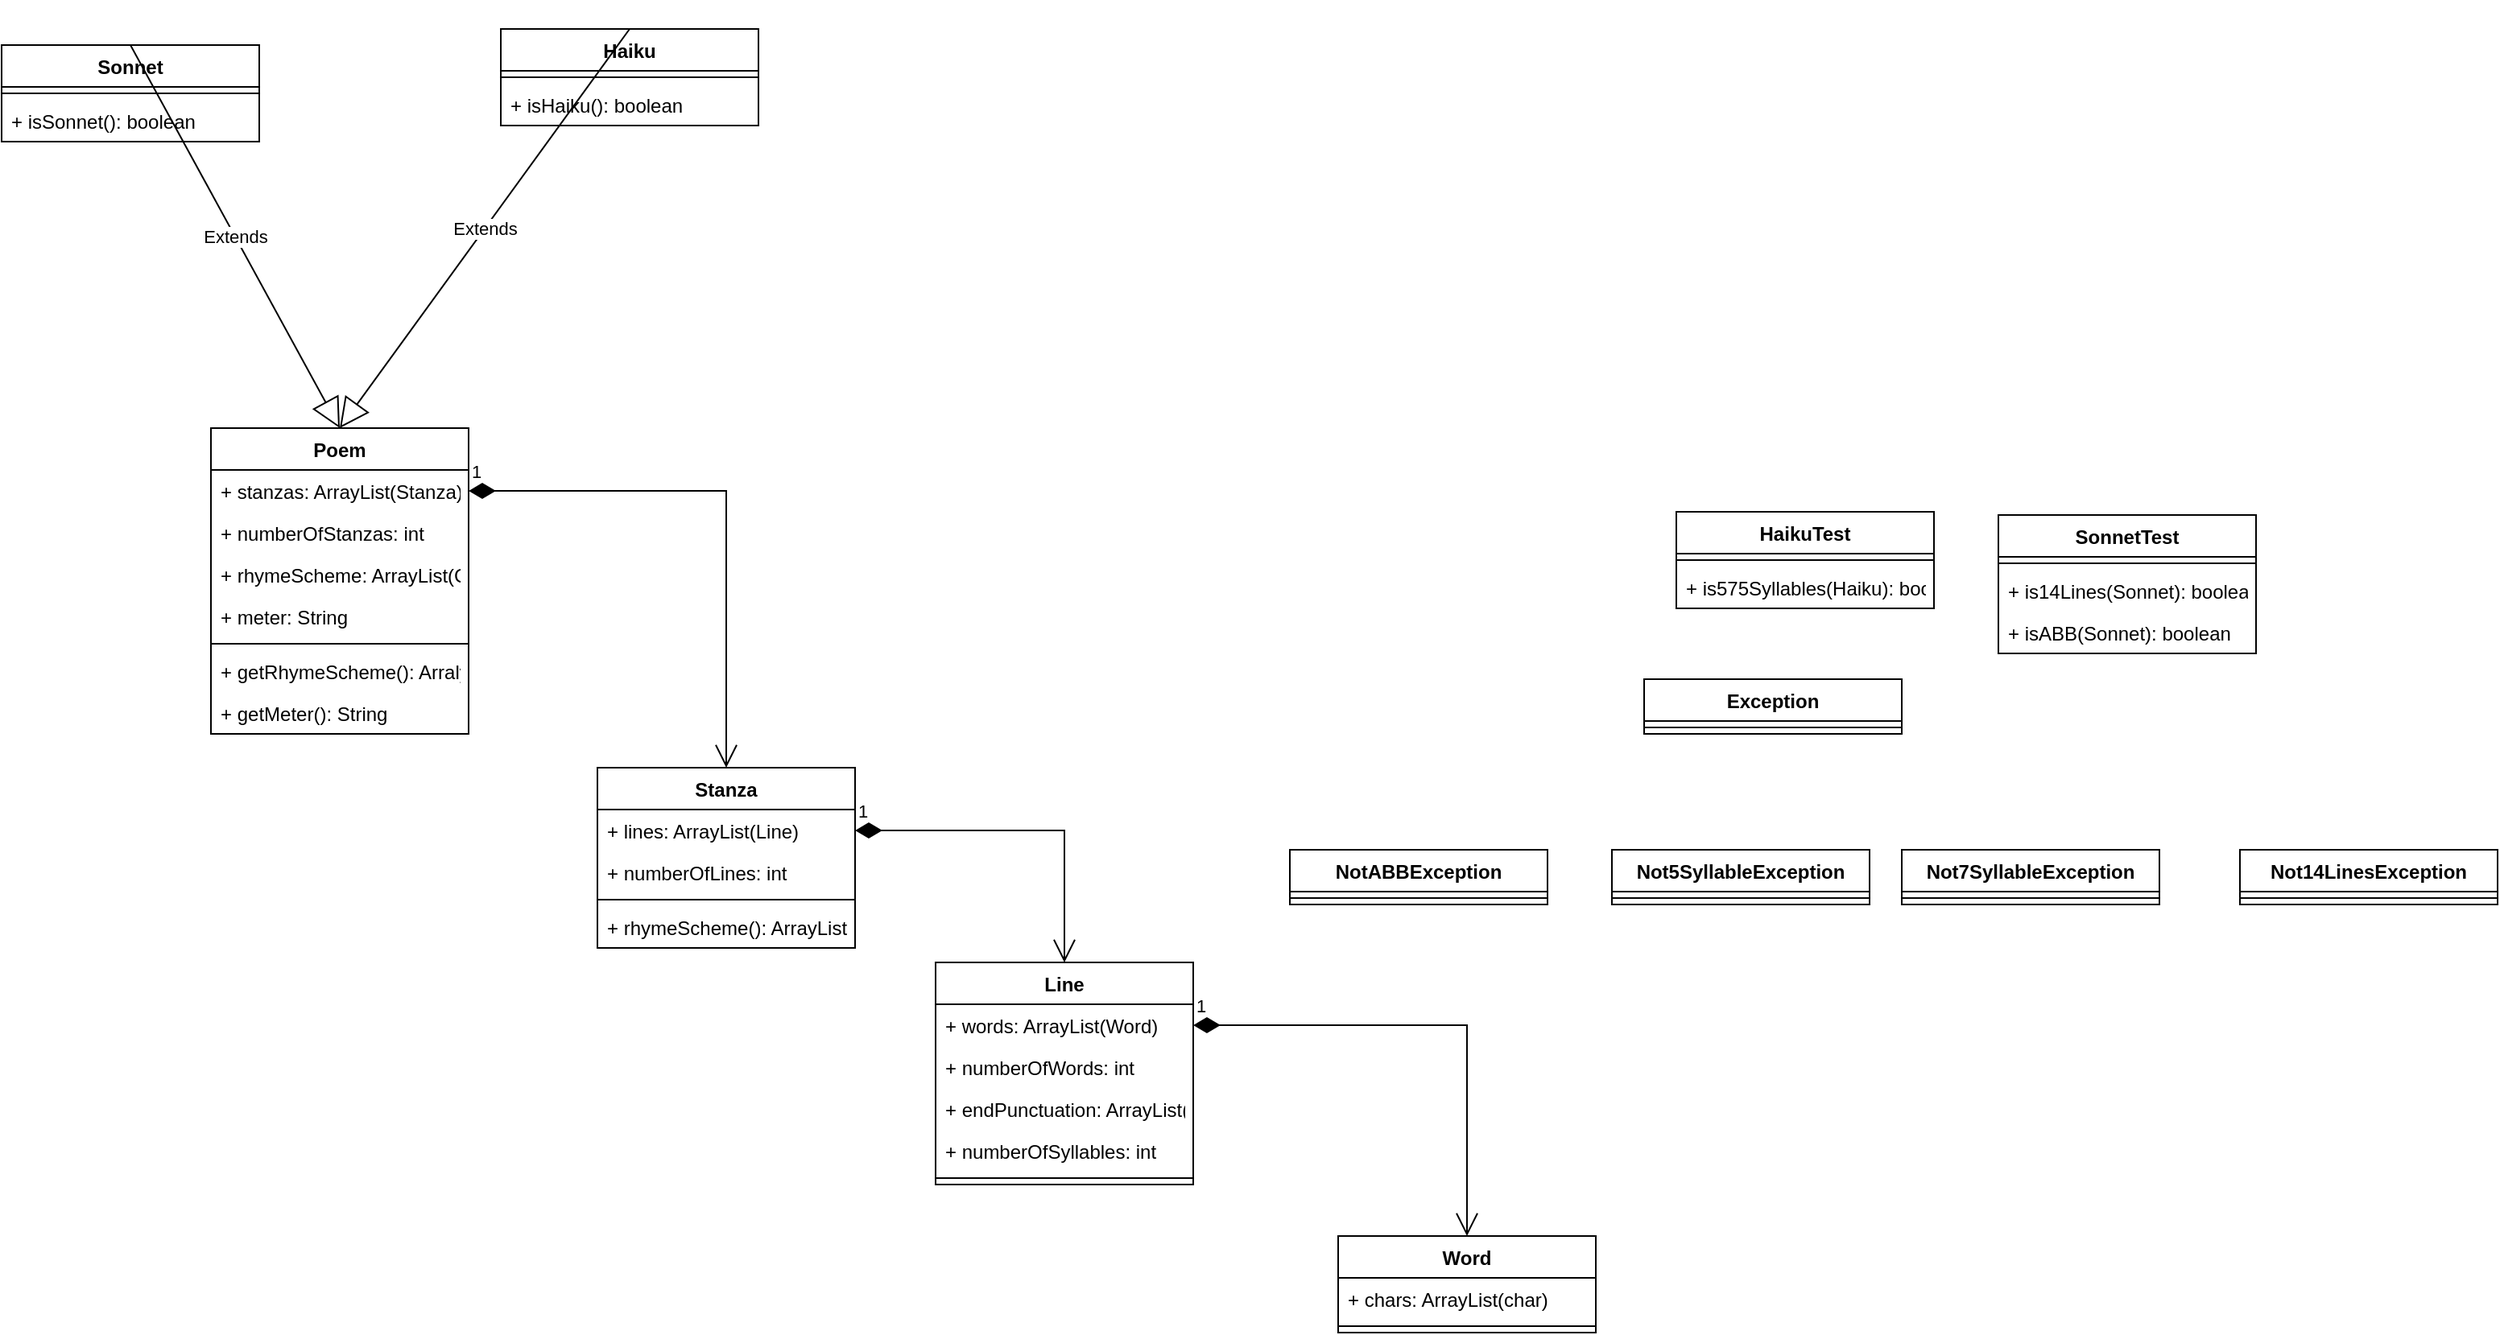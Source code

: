 <mxfile version="15.5.9" type="github">
  <diagram id="C5RBs43oDa-KdzZeNtuy" name="Page-1">
    <mxGraphModel dx="3056" dy="3106" grid="1" gridSize="10" guides="1" tooltips="1" connect="1" arrows="1" fold="1" page="1" pageScale="1" pageWidth="827" pageHeight="1169" math="0" shadow="0">
      <root>
        <mxCell id="WIyWlLk6GJQsqaUBKTNV-0" />
        <mxCell id="WIyWlLk6GJQsqaUBKTNV-1" parent="WIyWlLk6GJQsqaUBKTNV-0" />
        <mxCell id="3uHwF9jqblTM5OHxsDUO-0" value="Poem" style="swimlane;fontStyle=1;align=center;verticalAlign=top;childLayout=stackLayout;horizontal=1;startSize=26;horizontalStack=0;resizeParent=1;resizeParentMax=0;resizeLast=0;collapsible=1;marginBottom=0;" vertex="1" parent="WIyWlLk6GJQsqaUBKTNV-1">
          <mxGeometry x="-150" y="628" width="160" height="190" as="geometry" />
        </mxCell>
        <mxCell id="3uHwF9jqblTM5OHxsDUO-1" value="+ stanzas: ArrayList(Stanza)" style="text;strokeColor=none;fillColor=none;align=left;verticalAlign=top;spacingLeft=4;spacingRight=4;overflow=hidden;rotatable=0;points=[[0,0.5],[1,0.5]];portConstraint=eastwest;" vertex="1" parent="3uHwF9jqblTM5OHxsDUO-0">
          <mxGeometry y="26" width="160" height="26" as="geometry" />
        </mxCell>
        <mxCell id="3uHwF9jqblTM5OHxsDUO-5" value="+ numberOfStanzas: int" style="text;strokeColor=none;fillColor=none;align=left;verticalAlign=top;spacingLeft=4;spacingRight=4;overflow=hidden;rotatable=0;points=[[0,0.5],[1,0.5]];portConstraint=eastwest;" vertex="1" parent="3uHwF9jqblTM5OHxsDUO-0">
          <mxGeometry y="52" width="160" height="26" as="geometry" />
        </mxCell>
        <mxCell id="3uHwF9jqblTM5OHxsDUO-6" value="+ rhymeScheme: ArrayList(Char)" style="text;strokeColor=none;fillColor=none;align=left;verticalAlign=top;spacingLeft=4;spacingRight=4;overflow=hidden;rotatable=0;points=[[0,0.5],[1,0.5]];portConstraint=eastwest;" vertex="1" parent="3uHwF9jqblTM5OHxsDUO-0">
          <mxGeometry y="78" width="160" height="26" as="geometry" />
        </mxCell>
        <mxCell id="3uHwF9jqblTM5OHxsDUO-41" value="+ meter: String" style="text;strokeColor=none;fillColor=none;align=left;verticalAlign=top;spacingLeft=4;spacingRight=4;overflow=hidden;rotatable=0;points=[[0,0.5],[1,0.5]];portConstraint=eastwest;" vertex="1" parent="3uHwF9jqblTM5OHxsDUO-0">
          <mxGeometry y="104" width="160" height="26" as="geometry" />
        </mxCell>
        <mxCell id="3uHwF9jqblTM5OHxsDUO-2" value="" style="line;strokeWidth=1;fillColor=none;align=left;verticalAlign=middle;spacingTop=-1;spacingLeft=3;spacingRight=3;rotatable=0;labelPosition=right;points=[];portConstraint=eastwest;" vertex="1" parent="3uHwF9jqblTM5OHxsDUO-0">
          <mxGeometry y="130" width="160" height="8" as="geometry" />
        </mxCell>
        <mxCell id="3uHwF9jqblTM5OHxsDUO-3" value="+ getRhymeScheme(): ArralyList(char)" style="text;strokeColor=none;fillColor=none;align=left;verticalAlign=top;spacingLeft=4;spacingRight=4;overflow=hidden;rotatable=0;points=[[0,0.5],[1,0.5]];portConstraint=eastwest;" vertex="1" parent="3uHwF9jqblTM5OHxsDUO-0">
          <mxGeometry y="138" width="160" height="26" as="geometry" />
        </mxCell>
        <mxCell id="3uHwF9jqblTM5OHxsDUO-42" value="+ getMeter(): String" style="text;strokeColor=none;fillColor=none;align=left;verticalAlign=top;spacingLeft=4;spacingRight=4;overflow=hidden;rotatable=0;points=[[0,0.5],[1,0.5]];portConstraint=eastwest;" vertex="1" parent="3uHwF9jqblTM5OHxsDUO-0">
          <mxGeometry y="164" width="160" height="26" as="geometry" />
        </mxCell>
        <mxCell id="3uHwF9jqblTM5OHxsDUO-7" value="Haiku" style="swimlane;fontStyle=1;align=center;verticalAlign=top;childLayout=stackLayout;horizontal=1;startSize=26;horizontalStack=0;resizeParent=1;resizeParentMax=0;resizeLast=0;collapsible=1;marginBottom=0;" vertex="1" parent="WIyWlLk6GJQsqaUBKTNV-1">
          <mxGeometry x="30" y="380" width="160" height="60" as="geometry" />
        </mxCell>
        <mxCell id="3uHwF9jqblTM5OHxsDUO-9" value="" style="line;strokeWidth=1;fillColor=none;align=left;verticalAlign=middle;spacingTop=-1;spacingLeft=3;spacingRight=3;rotatable=0;labelPosition=right;points=[];portConstraint=eastwest;" vertex="1" parent="3uHwF9jqblTM5OHxsDUO-7">
          <mxGeometry y="26" width="160" height="8" as="geometry" />
        </mxCell>
        <mxCell id="3uHwF9jqblTM5OHxsDUO-10" value="+ isHaiku(): boolean" style="text;strokeColor=none;fillColor=none;align=left;verticalAlign=top;spacingLeft=4;spacingRight=4;overflow=hidden;rotatable=0;points=[[0,0.5],[1,0.5]];portConstraint=eastwest;" vertex="1" parent="3uHwF9jqblTM5OHxsDUO-7">
          <mxGeometry y="34" width="160" height="26" as="geometry" />
        </mxCell>
        <mxCell id="3uHwF9jqblTM5OHxsDUO-11" value="Stanza" style="swimlane;fontStyle=1;align=center;verticalAlign=top;childLayout=stackLayout;horizontal=1;startSize=26;horizontalStack=0;resizeParent=1;resizeParentMax=0;resizeLast=0;collapsible=1;marginBottom=0;" vertex="1" parent="WIyWlLk6GJQsqaUBKTNV-1">
          <mxGeometry x="90" y="839" width="160" height="112" as="geometry" />
        </mxCell>
        <mxCell id="3uHwF9jqblTM5OHxsDUO-12" value="+ lines: ArrayList(Line)" style="text;strokeColor=none;fillColor=none;align=left;verticalAlign=top;spacingLeft=4;spacingRight=4;overflow=hidden;rotatable=0;points=[[0,0.5],[1,0.5]];portConstraint=eastwest;" vertex="1" parent="3uHwF9jqblTM5OHxsDUO-11">
          <mxGeometry y="26" width="160" height="26" as="geometry" />
        </mxCell>
        <mxCell id="3uHwF9jqblTM5OHxsDUO-15" value="+ numberOfLines: int" style="text;strokeColor=none;fillColor=none;align=left;verticalAlign=top;spacingLeft=4;spacingRight=4;overflow=hidden;rotatable=0;points=[[0,0.5],[1,0.5]];portConstraint=eastwest;" vertex="1" parent="3uHwF9jqblTM5OHxsDUO-11">
          <mxGeometry y="52" width="160" height="26" as="geometry" />
        </mxCell>
        <mxCell id="3uHwF9jqblTM5OHxsDUO-13" value="" style="line;strokeWidth=1;fillColor=none;align=left;verticalAlign=middle;spacingTop=-1;spacingLeft=3;spacingRight=3;rotatable=0;labelPosition=right;points=[];portConstraint=eastwest;" vertex="1" parent="3uHwF9jqblTM5OHxsDUO-11">
          <mxGeometry y="78" width="160" height="8" as="geometry" />
        </mxCell>
        <mxCell id="3uHwF9jqblTM5OHxsDUO-14" value="+ rhymeScheme(): ArrayList(char)" style="text;strokeColor=none;fillColor=none;align=left;verticalAlign=top;spacingLeft=4;spacingRight=4;overflow=hidden;rotatable=0;points=[[0,0.5],[1,0.5]];portConstraint=eastwest;" vertex="1" parent="3uHwF9jqblTM5OHxsDUO-11">
          <mxGeometry y="86" width="160" height="26" as="geometry" />
        </mxCell>
        <mxCell id="3uHwF9jqblTM5OHxsDUO-16" value="Line" style="swimlane;fontStyle=1;align=center;verticalAlign=top;childLayout=stackLayout;horizontal=1;startSize=26;horizontalStack=0;resizeParent=1;resizeParentMax=0;resizeLast=0;collapsible=1;marginBottom=0;" vertex="1" parent="WIyWlLk6GJQsqaUBKTNV-1">
          <mxGeometry x="300" y="960" width="160" height="138" as="geometry" />
        </mxCell>
        <mxCell id="3uHwF9jqblTM5OHxsDUO-17" value="+ words: ArrayList(Word)" style="text;strokeColor=none;fillColor=none;align=left;verticalAlign=top;spacingLeft=4;spacingRight=4;overflow=hidden;rotatable=0;points=[[0,0.5],[1,0.5]];portConstraint=eastwest;" vertex="1" parent="3uHwF9jqblTM5OHxsDUO-16">
          <mxGeometry y="26" width="160" height="26" as="geometry" />
        </mxCell>
        <mxCell id="3uHwF9jqblTM5OHxsDUO-20" value="+ numberOfWords: int" style="text;strokeColor=none;fillColor=none;align=left;verticalAlign=top;spacingLeft=4;spacingRight=4;overflow=hidden;rotatable=0;points=[[0,0.5],[1,0.5]];portConstraint=eastwest;" vertex="1" parent="3uHwF9jqblTM5OHxsDUO-16">
          <mxGeometry y="52" width="160" height="26" as="geometry" />
        </mxCell>
        <mxCell id="3uHwF9jqblTM5OHxsDUO-21" value="+ endPunctuation: ArrayList(char)" style="text;strokeColor=none;fillColor=none;align=left;verticalAlign=top;spacingLeft=4;spacingRight=4;overflow=hidden;rotatable=0;points=[[0,0.5],[1,0.5]];portConstraint=eastwest;" vertex="1" parent="3uHwF9jqblTM5OHxsDUO-16">
          <mxGeometry y="78" width="160" height="26" as="geometry" />
        </mxCell>
        <mxCell id="3uHwF9jqblTM5OHxsDUO-22" value="+ numberOfSyllables: int" style="text;strokeColor=none;fillColor=none;align=left;verticalAlign=top;spacingLeft=4;spacingRight=4;overflow=hidden;rotatable=0;points=[[0,0.5],[1,0.5]];portConstraint=eastwest;" vertex="1" parent="3uHwF9jqblTM5OHxsDUO-16">
          <mxGeometry y="104" width="160" height="26" as="geometry" />
        </mxCell>
        <mxCell id="3uHwF9jqblTM5OHxsDUO-18" value="" style="line;strokeWidth=1;fillColor=none;align=left;verticalAlign=middle;spacingTop=-1;spacingLeft=3;spacingRight=3;rotatable=0;labelPosition=right;points=[];portConstraint=eastwest;" vertex="1" parent="3uHwF9jqblTM5OHxsDUO-16">
          <mxGeometry y="130" width="160" height="8" as="geometry" />
        </mxCell>
        <mxCell id="3uHwF9jqblTM5OHxsDUO-23" value="Word" style="swimlane;fontStyle=1;align=center;verticalAlign=top;childLayout=stackLayout;horizontal=1;startSize=26;horizontalStack=0;resizeParent=1;resizeParentMax=0;resizeLast=0;collapsible=1;marginBottom=0;" vertex="1" parent="WIyWlLk6GJQsqaUBKTNV-1">
          <mxGeometry x="550" y="1130" width="160" height="60" as="geometry" />
        </mxCell>
        <mxCell id="3uHwF9jqblTM5OHxsDUO-24" value="+ chars: ArrayList(char)" style="text;strokeColor=none;fillColor=none;align=left;verticalAlign=top;spacingLeft=4;spacingRight=4;overflow=hidden;rotatable=0;points=[[0,0.5],[1,0.5]];portConstraint=eastwest;" vertex="1" parent="3uHwF9jqblTM5OHxsDUO-23">
          <mxGeometry y="26" width="160" height="26" as="geometry" />
        </mxCell>
        <mxCell id="3uHwF9jqblTM5OHxsDUO-25" value="" style="line;strokeWidth=1;fillColor=none;align=left;verticalAlign=middle;spacingTop=-1;spacingLeft=3;spacingRight=3;rotatable=0;labelPosition=right;points=[];portConstraint=eastwest;" vertex="1" parent="3uHwF9jqblTM5OHxsDUO-23">
          <mxGeometry y="52" width="160" height="8" as="geometry" />
        </mxCell>
        <mxCell id="3uHwF9jqblTM5OHxsDUO-27" value="Sonnet" style="swimlane;fontStyle=1;align=center;verticalAlign=top;childLayout=stackLayout;horizontal=1;startSize=26;horizontalStack=0;resizeParent=1;resizeParentMax=0;resizeLast=0;collapsible=1;marginBottom=0;" vertex="1" parent="WIyWlLk6GJQsqaUBKTNV-1">
          <mxGeometry x="-280" y="390" width="160" height="60" as="geometry" />
        </mxCell>
        <mxCell id="3uHwF9jqblTM5OHxsDUO-29" value="" style="line;strokeWidth=1;fillColor=none;align=left;verticalAlign=middle;spacingTop=-1;spacingLeft=3;spacingRight=3;rotatable=0;labelPosition=right;points=[];portConstraint=eastwest;" vertex="1" parent="3uHwF9jqblTM5OHxsDUO-27">
          <mxGeometry y="26" width="160" height="8" as="geometry" />
        </mxCell>
        <mxCell id="3uHwF9jqblTM5OHxsDUO-30" value="+ isSonnet(): boolean" style="text;strokeColor=none;fillColor=none;align=left;verticalAlign=top;spacingLeft=4;spacingRight=4;overflow=hidden;rotatable=0;points=[[0,0.5],[1,0.5]];portConstraint=eastwest;" vertex="1" parent="3uHwF9jqblTM5OHxsDUO-27">
          <mxGeometry y="34" width="160" height="26" as="geometry" />
        </mxCell>
        <mxCell id="3uHwF9jqblTM5OHxsDUO-31" value="HaikuTest" style="swimlane;fontStyle=1;align=center;verticalAlign=top;childLayout=stackLayout;horizontal=1;startSize=26;horizontalStack=0;resizeParent=1;resizeParentMax=0;resizeLast=0;collapsible=1;marginBottom=0;" vertex="1" parent="WIyWlLk6GJQsqaUBKTNV-1">
          <mxGeometry x="760" y="680" width="160" height="60" as="geometry" />
        </mxCell>
        <mxCell id="3uHwF9jqblTM5OHxsDUO-33" value="" style="line;strokeWidth=1;fillColor=none;align=left;verticalAlign=middle;spacingTop=-1;spacingLeft=3;spacingRight=3;rotatable=0;labelPosition=right;points=[];portConstraint=eastwest;" vertex="1" parent="3uHwF9jqblTM5OHxsDUO-31">
          <mxGeometry y="26" width="160" height="8" as="geometry" />
        </mxCell>
        <mxCell id="3uHwF9jqblTM5OHxsDUO-34" value="+ is575Syllables(Haiku): boolean" style="text;strokeColor=none;fillColor=none;align=left;verticalAlign=top;spacingLeft=4;spacingRight=4;overflow=hidden;rotatable=0;points=[[0,0.5],[1,0.5]];portConstraint=eastwest;" vertex="1" parent="3uHwF9jqblTM5OHxsDUO-31">
          <mxGeometry y="34" width="160" height="26" as="geometry" />
        </mxCell>
        <mxCell id="3uHwF9jqblTM5OHxsDUO-35" value="SonnetTest" style="swimlane;fontStyle=1;align=center;verticalAlign=top;childLayout=stackLayout;horizontal=1;startSize=26;horizontalStack=0;resizeParent=1;resizeParentMax=0;resizeLast=0;collapsible=1;marginBottom=0;" vertex="1" parent="WIyWlLk6GJQsqaUBKTNV-1">
          <mxGeometry x="960" y="682" width="160" height="86" as="geometry" />
        </mxCell>
        <mxCell id="3uHwF9jqblTM5OHxsDUO-37" value="" style="line;strokeWidth=1;fillColor=none;align=left;verticalAlign=middle;spacingTop=-1;spacingLeft=3;spacingRight=3;rotatable=0;labelPosition=right;points=[];portConstraint=eastwest;" vertex="1" parent="3uHwF9jqblTM5OHxsDUO-35">
          <mxGeometry y="26" width="160" height="8" as="geometry" />
        </mxCell>
        <mxCell id="3uHwF9jqblTM5OHxsDUO-38" value="+ is14Lines(Sonnet): boolean" style="text;strokeColor=none;fillColor=none;align=left;verticalAlign=top;spacingLeft=4;spacingRight=4;overflow=hidden;rotatable=0;points=[[0,0.5],[1,0.5]];portConstraint=eastwest;" vertex="1" parent="3uHwF9jqblTM5OHxsDUO-35">
          <mxGeometry y="34" width="160" height="26" as="geometry" />
        </mxCell>
        <mxCell id="3uHwF9jqblTM5OHxsDUO-43" value="+ isABB(Sonnet): boolean" style="text;strokeColor=none;fillColor=none;align=left;verticalAlign=top;spacingLeft=4;spacingRight=4;overflow=hidden;rotatable=0;points=[[0,0.5],[1,0.5]];portConstraint=eastwest;" vertex="1" parent="3uHwF9jqblTM5OHxsDUO-35">
          <mxGeometry y="60" width="160" height="26" as="geometry" />
        </mxCell>
        <mxCell id="3uHwF9jqblTM5OHxsDUO-44" value="Not5SyllableException" style="swimlane;fontStyle=1;align=center;verticalAlign=top;childLayout=stackLayout;horizontal=1;startSize=26;horizontalStack=0;resizeParent=1;resizeParentMax=0;resizeLast=0;collapsible=1;marginBottom=0;" vertex="1" parent="WIyWlLk6GJQsqaUBKTNV-1">
          <mxGeometry x="720" y="890" width="160" height="34" as="geometry" />
        </mxCell>
        <mxCell id="3uHwF9jqblTM5OHxsDUO-46" value="" style="line;strokeWidth=1;fillColor=none;align=left;verticalAlign=middle;spacingTop=-1;spacingLeft=3;spacingRight=3;rotatable=0;labelPosition=right;points=[];portConstraint=eastwest;" vertex="1" parent="3uHwF9jqblTM5OHxsDUO-44">
          <mxGeometry y="26" width="160" height="8" as="geometry" />
        </mxCell>
        <mxCell id="3uHwF9jqblTM5OHxsDUO-48" value="Exception" style="swimlane;fontStyle=1;align=center;verticalAlign=top;childLayout=stackLayout;horizontal=1;startSize=26;horizontalStack=0;resizeParent=1;resizeParentMax=0;resizeLast=0;collapsible=1;marginBottom=0;" vertex="1" parent="WIyWlLk6GJQsqaUBKTNV-1">
          <mxGeometry x="740" y="784" width="160" height="34" as="geometry" />
        </mxCell>
        <mxCell id="3uHwF9jqblTM5OHxsDUO-50" value="" style="line;strokeWidth=1;fillColor=none;align=left;verticalAlign=middle;spacingTop=-1;spacingLeft=3;spacingRight=3;rotatable=0;labelPosition=right;points=[];portConstraint=eastwest;" vertex="1" parent="3uHwF9jqblTM5OHxsDUO-48">
          <mxGeometry y="26" width="160" height="8" as="geometry" />
        </mxCell>
        <mxCell id="3uHwF9jqblTM5OHxsDUO-52" value="Not7SyllableException" style="swimlane;fontStyle=1;align=center;verticalAlign=top;childLayout=stackLayout;horizontal=1;startSize=26;horizontalStack=0;resizeParent=1;resizeParentMax=0;resizeLast=0;collapsible=1;marginBottom=0;" vertex="1" parent="WIyWlLk6GJQsqaUBKTNV-1">
          <mxGeometry x="900" y="890" width="160" height="34" as="geometry" />
        </mxCell>
        <mxCell id="3uHwF9jqblTM5OHxsDUO-54" value="" style="line;strokeWidth=1;fillColor=none;align=left;verticalAlign=middle;spacingTop=-1;spacingLeft=3;spacingRight=3;rotatable=0;labelPosition=right;points=[];portConstraint=eastwest;" vertex="1" parent="3uHwF9jqblTM5OHxsDUO-52">
          <mxGeometry y="26" width="160" height="8" as="geometry" />
        </mxCell>
        <mxCell id="3uHwF9jqblTM5OHxsDUO-56" value="Not14LinesException" style="swimlane;fontStyle=1;align=center;verticalAlign=top;childLayout=stackLayout;horizontal=1;startSize=26;horizontalStack=0;resizeParent=1;resizeParentMax=0;resizeLast=0;collapsible=1;marginBottom=0;" vertex="1" parent="WIyWlLk6GJQsqaUBKTNV-1">
          <mxGeometry x="1110" y="890" width="160" height="34" as="geometry" />
        </mxCell>
        <mxCell id="3uHwF9jqblTM5OHxsDUO-58" value="" style="line;strokeWidth=1;fillColor=none;align=left;verticalAlign=middle;spacingTop=-1;spacingLeft=3;spacingRight=3;rotatable=0;labelPosition=right;points=[];portConstraint=eastwest;" vertex="1" parent="3uHwF9jqblTM5OHxsDUO-56">
          <mxGeometry y="26" width="160" height="8" as="geometry" />
        </mxCell>
        <mxCell id="3uHwF9jqblTM5OHxsDUO-60" value="NotABBException" style="swimlane;fontStyle=1;align=center;verticalAlign=top;childLayout=stackLayout;horizontal=1;startSize=26;horizontalStack=0;resizeParent=1;resizeParentMax=0;resizeLast=0;collapsible=1;marginBottom=0;" vertex="1" parent="WIyWlLk6GJQsqaUBKTNV-1">
          <mxGeometry x="520" y="890" width="160" height="34" as="geometry" />
        </mxCell>
        <mxCell id="3uHwF9jqblTM5OHxsDUO-62" value="" style="line;strokeWidth=1;fillColor=none;align=left;verticalAlign=middle;spacingTop=-1;spacingLeft=3;spacingRight=3;rotatable=0;labelPosition=right;points=[];portConstraint=eastwest;" vertex="1" parent="3uHwF9jqblTM5OHxsDUO-60">
          <mxGeometry y="26" width="160" height="8" as="geometry" />
        </mxCell>
        <mxCell id="3uHwF9jqblTM5OHxsDUO-65" value="1" style="endArrow=open;html=1;endSize=12;startArrow=diamondThin;startSize=14;startFill=1;edgeStyle=orthogonalEdgeStyle;align=left;verticalAlign=bottom;rounded=0;exitX=1;exitY=0.5;exitDx=0;exitDy=0;entryX=0.5;entryY=0;entryDx=0;entryDy=0;" edge="1" parent="WIyWlLk6GJQsqaUBKTNV-1" source="3uHwF9jqblTM5OHxsDUO-1" target="3uHwF9jqblTM5OHxsDUO-11">
          <mxGeometry x="-1" y="3" relative="1" as="geometry">
            <mxPoint x="570" y="560" as="sourcePoint" />
            <mxPoint x="760" y="530" as="targetPoint" />
          </mxGeometry>
        </mxCell>
        <mxCell id="3uHwF9jqblTM5OHxsDUO-68" value="1" style="endArrow=open;html=1;endSize=12;startArrow=diamondThin;startSize=14;startFill=1;edgeStyle=orthogonalEdgeStyle;align=left;verticalAlign=bottom;rounded=0;exitX=1;exitY=0.5;exitDx=0;exitDy=0;entryX=0.5;entryY=0;entryDx=0;entryDy=0;" edge="1" parent="WIyWlLk6GJQsqaUBKTNV-1" source="3uHwF9jqblTM5OHxsDUO-12" target="3uHwF9jqblTM5OHxsDUO-16">
          <mxGeometry x="-1" y="3" relative="1" as="geometry">
            <mxPoint x="150" y="820" as="sourcePoint" />
            <mxPoint x="310" y="820" as="targetPoint" />
          </mxGeometry>
        </mxCell>
        <mxCell id="3uHwF9jqblTM5OHxsDUO-69" value="1" style="endArrow=open;html=1;endSize=12;startArrow=diamondThin;startSize=14;startFill=1;edgeStyle=orthogonalEdgeStyle;align=left;verticalAlign=bottom;rounded=0;exitX=1;exitY=0.5;exitDx=0;exitDy=0;entryX=0.5;entryY=0;entryDx=0;entryDy=0;" edge="1" parent="WIyWlLk6GJQsqaUBKTNV-1" source="3uHwF9jqblTM5OHxsDUO-17" target="3uHwF9jqblTM5OHxsDUO-23">
          <mxGeometry x="-1" y="3" relative="1" as="geometry">
            <mxPoint x="570" y="990" as="sourcePoint" />
            <mxPoint x="730" y="990" as="targetPoint" />
          </mxGeometry>
        </mxCell>
        <mxCell id="3uHwF9jqblTM5OHxsDUO-70" value="Extends" style="endArrow=block;endSize=16;endFill=0;html=1;rounded=0;exitX=0.5;exitY=0;exitDx=0;exitDy=0;entryX=0.5;entryY=0;entryDx=0;entryDy=0;" edge="1" parent="WIyWlLk6GJQsqaUBKTNV-1" source="3uHwF9jqblTM5OHxsDUO-7" target="3uHwF9jqblTM5OHxsDUO-0">
          <mxGeometry width="160" relative="1" as="geometry">
            <mxPoint x="90" y="770" as="sourcePoint" />
            <mxPoint x="250" y="770" as="targetPoint" />
          </mxGeometry>
        </mxCell>
        <mxCell id="3uHwF9jqblTM5OHxsDUO-71" value="Extends" style="endArrow=block;endSize=16;endFill=0;html=1;rounded=0;exitX=0.5;exitY=0;exitDx=0;exitDy=0;entryX=0.5;entryY=0;entryDx=0;entryDy=0;" edge="1" parent="WIyWlLk6GJQsqaUBKTNV-1" source="3uHwF9jqblTM5OHxsDUO-27" target="3uHwF9jqblTM5OHxsDUO-0">
          <mxGeometry width="160" relative="1" as="geometry">
            <mxPoint x="300" y="630" as="sourcePoint" />
            <mxPoint x="460" y="630" as="targetPoint" />
          </mxGeometry>
        </mxCell>
      </root>
    </mxGraphModel>
  </diagram>
</mxfile>
